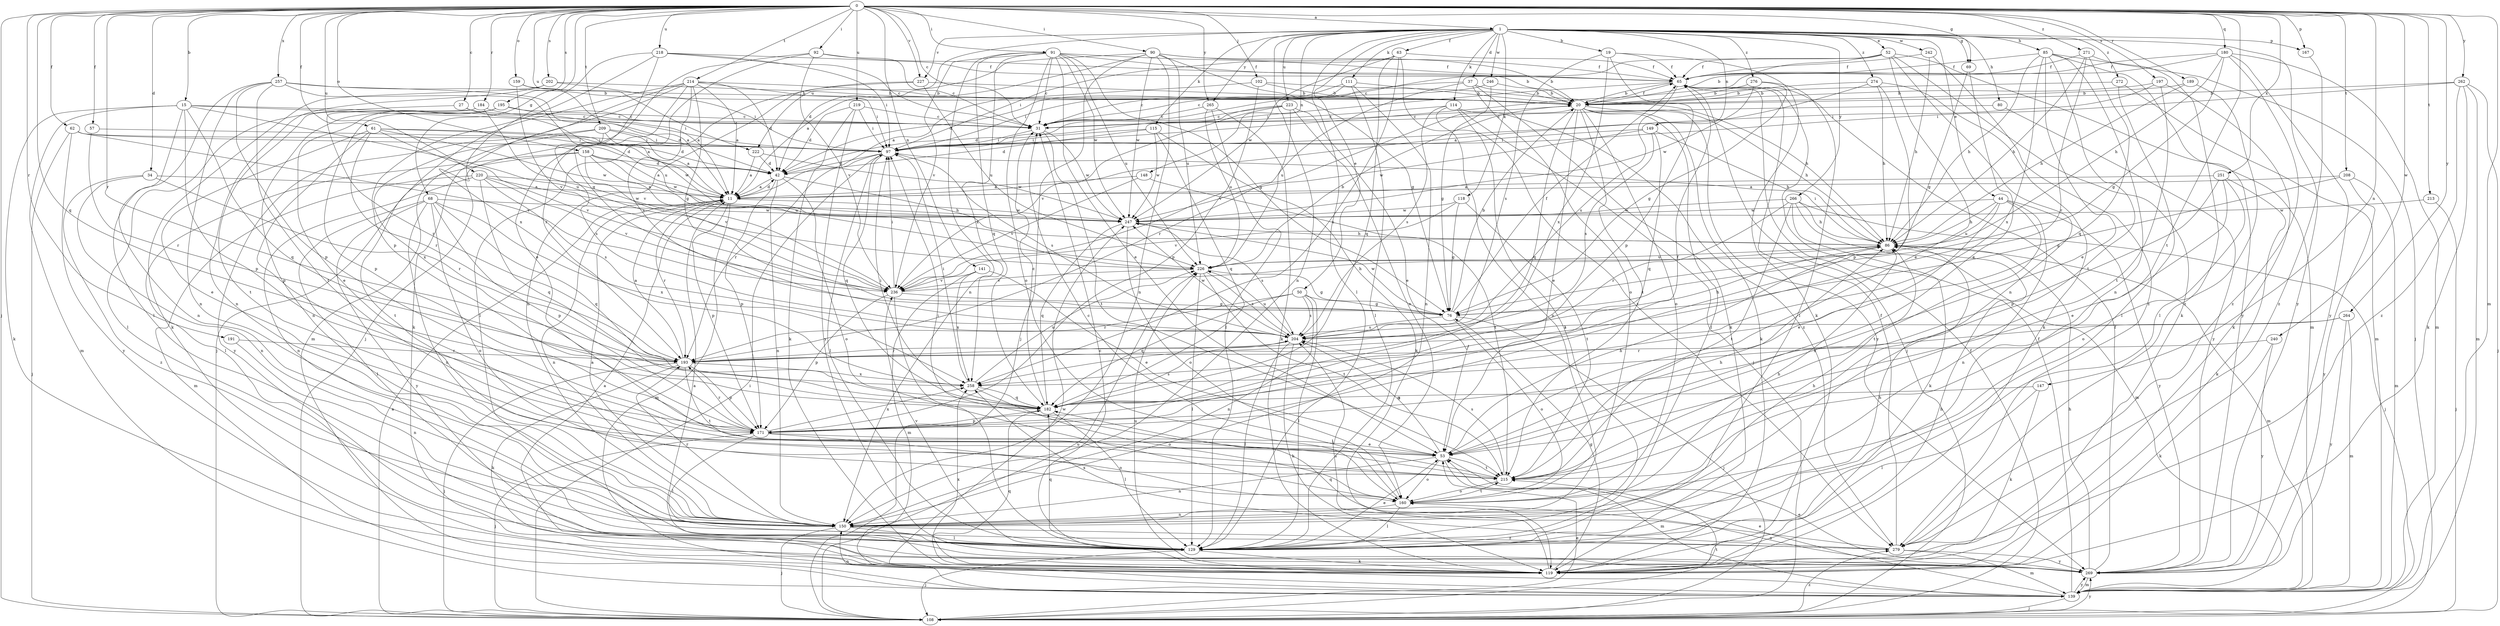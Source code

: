 strict digraph  {
0;
1;
11;
15;
19;
20;
27;
31;
34;
37;
42;
44;
50;
52;
53;
57;
61;
62;
63;
65;
68;
69;
76;
80;
85;
86;
90;
91;
92;
97;
102;
108;
111;
114;
115;
118;
119;
129;
139;
141;
147;
148;
149;
150;
158;
159;
160;
167;
171;
180;
182;
184;
189;
191;
193;
195;
197;
202;
204;
208;
209;
213;
214;
215;
218;
219;
220;
222;
223;
226;
227;
236;
240;
242;
246;
247;
251;
257;
258;
262;
264;
265;
266;
269;
271;
272;
274;
276;
279;
0 -> 1  [label=a];
0 -> 15  [label=b];
0 -> 27  [label=c];
0 -> 31  [label=c];
0 -> 34  [label=d];
0 -> 57  [label=f];
0 -> 61  [label=f];
0 -> 62  [label=f];
0 -> 68  [label=g];
0 -> 69  [label=g];
0 -> 90  [label=i];
0 -> 91  [label=i];
0 -> 92  [label=i];
0 -> 102  [label=j];
0 -> 108  [label=j];
0 -> 139  [label=m];
0 -> 141  [label=n];
0 -> 147  [label=n];
0 -> 158  [label=o];
0 -> 159  [label=o];
0 -> 167  [label=p];
0 -> 180  [label=q];
0 -> 182  [label=q];
0 -> 184  [label=r];
0 -> 189  [label=r];
0 -> 191  [label=r];
0 -> 193  [label=r];
0 -> 195  [label=s];
0 -> 197  [label=s];
0 -> 202  [label=s];
0 -> 208  [label=t];
0 -> 209  [label=t];
0 -> 213  [label=t];
0 -> 214  [label=t];
0 -> 215  [label=t];
0 -> 218  [label=u];
0 -> 219  [label=u];
0 -> 220  [label=u];
0 -> 222  [label=u];
0 -> 227  [label=v];
0 -> 240  [label=w];
0 -> 251  [label=x];
0 -> 257  [label=x];
0 -> 262  [label=y];
0 -> 264  [label=y];
0 -> 265  [label=y];
0 -> 271  [label=z];
1 -> 19  [label=b];
1 -> 37  [label=d];
1 -> 44  [label=e];
1 -> 50  [label=e];
1 -> 52  [label=e];
1 -> 63  [label=f];
1 -> 69  [label=g];
1 -> 80  [label=h];
1 -> 85  [label=h];
1 -> 111  [label=k];
1 -> 114  [label=k];
1 -> 115  [label=k];
1 -> 118  [label=k];
1 -> 129  [label=l];
1 -> 148  [label=n];
1 -> 149  [label=n];
1 -> 150  [label=n];
1 -> 167  [label=p];
1 -> 222  [label=u];
1 -> 223  [label=u];
1 -> 227  [label=v];
1 -> 242  [label=w];
1 -> 246  [label=w];
1 -> 265  [label=y];
1 -> 266  [label=y];
1 -> 269  [label=y];
1 -> 272  [label=z];
1 -> 274  [label=z];
1 -> 276  [label=z];
11 -> 42  [label=d];
11 -> 139  [label=m];
11 -> 150  [label=n];
11 -> 171  [label=p];
11 -> 193  [label=r];
11 -> 247  [label=w];
15 -> 31  [label=c];
15 -> 42  [label=d];
15 -> 119  [label=k];
15 -> 139  [label=m];
15 -> 150  [label=n];
15 -> 171  [label=p];
15 -> 182  [label=q];
15 -> 226  [label=u];
19 -> 65  [label=f];
19 -> 119  [label=k];
19 -> 171  [label=p];
19 -> 204  [label=s];
19 -> 258  [label=x];
20 -> 31  [label=c];
20 -> 53  [label=e];
20 -> 65  [label=f];
20 -> 86  [label=h];
20 -> 119  [label=k];
20 -> 129  [label=l];
20 -> 160  [label=o];
20 -> 182  [label=q];
20 -> 215  [label=t];
20 -> 236  [label=v];
20 -> 269  [label=y];
27 -> 11  [label=a];
27 -> 31  [label=c];
27 -> 129  [label=l];
31 -> 97  [label=i];
31 -> 215  [label=t];
31 -> 247  [label=w];
34 -> 11  [label=a];
34 -> 150  [label=n];
34 -> 193  [label=r];
34 -> 279  [label=z];
37 -> 20  [label=b];
37 -> 31  [label=c];
37 -> 119  [label=k];
37 -> 160  [label=o];
37 -> 226  [label=u];
42 -> 11  [label=a];
42 -> 86  [label=h];
42 -> 150  [label=n];
42 -> 160  [label=o];
42 -> 171  [label=p];
44 -> 53  [label=e];
44 -> 86  [label=h];
44 -> 150  [label=n];
44 -> 215  [label=t];
44 -> 226  [label=u];
44 -> 247  [label=w];
44 -> 269  [label=y];
50 -> 76  [label=g];
50 -> 129  [label=l];
50 -> 150  [label=n];
50 -> 182  [label=q];
50 -> 193  [label=r];
50 -> 204  [label=s];
52 -> 31  [label=c];
52 -> 53  [label=e];
52 -> 65  [label=f];
52 -> 97  [label=i];
52 -> 119  [label=k];
52 -> 139  [label=m];
52 -> 150  [label=n];
53 -> 86  [label=h];
53 -> 139  [label=m];
53 -> 150  [label=n];
53 -> 160  [label=o];
53 -> 204  [label=s];
53 -> 215  [label=t];
57 -> 97  [label=i];
57 -> 193  [label=r];
61 -> 42  [label=d];
61 -> 53  [label=e];
61 -> 97  [label=i];
61 -> 171  [label=p];
61 -> 193  [label=r];
61 -> 236  [label=v];
61 -> 247  [label=w];
62 -> 42  [label=d];
62 -> 97  [label=i];
62 -> 108  [label=j];
62 -> 236  [label=v];
62 -> 269  [label=y];
63 -> 65  [label=f];
63 -> 97  [label=i];
63 -> 182  [label=q];
63 -> 247  [label=w];
63 -> 258  [label=x];
63 -> 279  [label=z];
65 -> 20  [label=b];
65 -> 97  [label=i];
65 -> 108  [label=j];
65 -> 204  [label=s];
68 -> 129  [label=l];
68 -> 150  [label=n];
68 -> 160  [label=o];
68 -> 171  [label=p];
68 -> 182  [label=q];
68 -> 247  [label=w];
68 -> 258  [label=x];
68 -> 269  [label=y];
69 -> 53  [label=e];
69 -> 76  [label=g];
76 -> 20  [label=b];
76 -> 65  [label=f];
76 -> 108  [label=j];
76 -> 160  [label=o];
76 -> 204  [label=s];
76 -> 247  [label=w];
80 -> 31  [label=c];
80 -> 269  [label=y];
85 -> 53  [label=e];
85 -> 65  [label=f];
85 -> 86  [label=h];
85 -> 108  [label=j];
85 -> 150  [label=n];
85 -> 215  [label=t];
85 -> 258  [label=x];
85 -> 269  [label=y];
86 -> 97  [label=i];
86 -> 139  [label=m];
86 -> 226  [label=u];
90 -> 11  [label=a];
90 -> 20  [label=b];
90 -> 42  [label=d];
90 -> 65  [label=f];
90 -> 76  [label=g];
90 -> 108  [label=j];
90 -> 150  [label=n];
90 -> 226  [label=u];
90 -> 247  [label=w];
91 -> 20  [label=b];
91 -> 31  [label=c];
91 -> 53  [label=e];
91 -> 65  [label=f];
91 -> 76  [label=g];
91 -> 150  [label=n];
91 -> 160  [label=o];
91 -> 182  [label=q];
91 -> 226  [label=u];
91 -> 236  [label=v];
91 -> 247  [label=w];
91 -> 258  [label=x];
92 -> 31  [label=c];
92 -> 53  [label=e];
92 -> 65  [label=f];
92 -> 108  [label=j];
92 -> 236  [label=v];
97 -> 42  [label=d];
97 -> 129  [label=l];
97 -> 182  [label=q];
97 -> 193  [label=r];
97 -> 204  [label=s];
102 -> 11  [label=a];
102 -> 20  [label=b];
102 -> 86  [label=h];
102 -> 171  [label=p];
108 -> 11  [label=a];
108 -> 53  [label=e];
108 -> 65  [label=f];
108 -> 97  [label=i];
108 -> 215  [label=t];
108 -> 226  [label=u];
108 -> 269  [label=y];
108 -> 279  [label=z];
111 -> 20  [label=b];
111 -> 42  [label=d];
111 -> 97  [label=i];
111 -> 129  [label=l];
111 -> 150  [label=n];
114 -> 31  [label=c];
114 -> 108  [label=j];
114 -> 129  [label=l];
114 -> 150  [label=n];
114 -> 204  [label=s];
114 -> 279  [label=z];
115 -> 42  [label=d];
115 -> 97  [label=i];
115 -> 119  [label=k];
115 -> 182  [label=q];
115 -> 247  [label=w];
118 -> 76  [label=g];
118 -> 215  [label=t];
118 -> 236  [label=v];
118 -> 247  [label=w];
119 -> 11  [label=a];
119 -> 31  [label=c];
119 -> 76  [label=g];
119 -> 86  [label=h];
119 -> 182  [label=q];
119 -> 204  [label=s];
119 -> 226  [label=u];
119 -> 258  [label=x];
129 -> 53  [label=e];
129 -> 86  [label=h];
129 -> 108  [label=j];
129 -> 119  [label=k];
129 -> 182  [label=q];
129 -> 236  [label=v];
139 -> 53  [label=e];
139 -> 65  [label=f];
139 -> 108  [label=j];
139 -> 150  [label=n];
139 -> 247  [label=w];
139 -> 269  [label=y];
141 -> 53  [label=e];
141 -> 139  [label=m];
141 -> 236  [label=v];
141 -> 258  [label=x];
147 -> 119  [label=k];
147 -> 129  [label=l];
147 -> 182  [label=q];
148 -> 11  [label=a];
148 -> 215  [label=t];
148 -> 236  [label=v];
149 -> 86  [label=h];
149 -> 97  [label=i];
149 -> 182  [label=q];
149 -> 204  [label=s];
149 -> 247  [label=w];
150 -> 11  [label=a];
150 -> 86  [label=h];
150 -> 108  [label=j];
150 -> 129  [label=l];
150 -> 193  [label=r];
150 -> 279  [label=z];
158 -> 11  [label=a];
158 -> 42  [label=d];
158 -> 129  [label=l];
158 -> 215  [label=t];
158 -> 226  [label=u];
158 -> 236  [label=v];
158 -> 247  [label=w];
159 -> 11  [label=a];
159 -> 20  [label=b];
159 -> 236  [label=v];
160 -> 31  [label=c];
160 -> 86  [label=h];
160 -> 129  [label=l];
160 -> 150  [label=n];
160 -> 215  [label=t];
167 -> 279  [label=z];
171 -> 53  [label=e];
171 -> 65  [label=f];
171 -> 108  [label=j];
171 -> 129  [label=l];
171 -> 160  [label=o];
171 -> 193  [label=r];
171 -> 258  [label=x];
180 -> 20  [label=b];
180 -> 65  [label=f];
180 -> 76  [label=g];
180 -> 86  [label=h];
180 -> 139  [label=m];
180 -> 269  [label=y];
180 -> 279  [label=z];
182 -> 31  [label=c];
182 -> 97  [label=i];
182 -> 129  [label=l];
182 -> 171  [label=p];
182 -> 204  [label=s];
184 -> 31  [label=c];
184 -> 193  [label=r];
184 -> 215  [label=t];
184 -> 236  [label=v];
189 -> 20  [label=b];
189 -> 86  [label=h];
189 -> 129  [label=l];
191 -> 150  [label=n];
191 -> 193  [label=r];
193 -> 11  [label=a];
193 -> 108  [label=j];
193 -> 119  [label=k];
193 -> 171  [label=p];
193 -> 215  [label=t];
193 -> 258  [label=x];
195 -> 31  [label=c];
195 -> 53  [label=e];
195 -> 97  [label=i];
195 -> 150  [label=n];
195 -> 171  [label=p];
197 -> 20  [label=b];
197 -> 97  [label=i];
197 -> 119  [label=k];
197 -> 215  [label=t];
202 -> 20  [label=b];
202 -> 97  [label=i];
202 -> 119  [label=k];
202 -> 150  [label=n];
204 -> 86  [label=h];
204 -> 119  [label=k];
204 -> 129  [label=l];
204 -> 193  [label=r];
204 -> 226  [label=u];
204 -> 247  [label=w];
208 -> 11  [label=a];
208 -> 76  [label=g];
208 -> 139  [label=m];
208 -> 269  [label=y];
209 -> 11  [label=a];
209 -> 97  [label=i];
209 -> 204  [label=s];
209 -> 247  [label=w];
209 -> 258  [label=x];
209 -> 269  [label=y];
213 -> 108  [label=j];
213 -> 247  [label=w];
214 -> 11  [label=a];
214 -> 20  [label=b];
214 -> 42  [label=d];
214 -> 76  [label=g];
214 -> 97  [label=i];
214 -> 108  [label=j];
214 -> 119  [label=k];
214 -> 139  [label=m];
214 -> 193  [label=r];
214 -> 204  [label=s];
215 -> 86  [label=h];
215 -> 97  [label=i];
215 -> 160  [label=o];
215 -> 204  [label=s];
218 -> 31  [label=c];
218 -> 65  [label=f];
218 -> 76  [label=g];
218 -> 97  [label=i];
218 -> 171  [label=p];
218 -> 258  [label=x];
219 -> 31  [label=c];
219 -> 42  [label=d];
219 -> 97  [label=i];
219 -> 119  [label=k];
219 -> 269  [label=y];
220 -> 11  [label=a];
220 -> 139  [label=m];
220 -> 150  [label=n];
220 -> 182  [label=q];
220 -> 204  [label=s];
220 -> 236  [label=v];
220 -> 247  [label=w];
222 -> 11  [label=a];
222 -> 42  [label=d];
222 -> 247  [label=w];
223 -> 31  [label=c];
223 -> 42  [label=d];
223 -> 53  [label=e];
223 -> 160  [label=o];
223 -> 193  [label=r];
223 -> 236  [label=v];
226 -> 20  [label=b];
226 -> 76  [label=g];
226 -> 129  [label=l];
226 -> 204  [label=s];
226 -> 215  [label=t];
226 -> 236  [label=v];
227 -> 20  [label=b];
227 -> 129  [label=l];
227 -> 150  [label=n];
227 -> 226  [label=u];
236 -> 76  [label=g];
236 -> 86  [label=h];
236 -> 97  [label=i];
236 -> 129  [label=l];
236 -> 171  [label=p];
240 -> 119  [label=k];
240 -> 193  [label=r];
240 -> 269  [label=y];
242 -> 65  [label=f];
242 -> 86  [label=h];
242 -> 279  [label=z];
246 -> 20  [label=b];
246 -> 31  [label=c];
246 -> 76  [label=g];
247 -> 86  [label=h];
247 -> 160  [label=o];
247 -> 182  [label=q];
247 -> 204  [label=s];
251 -> 11  [label=a];
251 -> 53  [label=e];
251 -> 119  [label=k];
251 -> 160  [label=o];
251 -> 171  [label=p];
257 -> 11  [label=a];
257 -> 20  [label=b];
257 -> 129  [label=l];
257 -> 150  [label=n];
257 -> 171  [label=p];
257 -> 215  [label=t];
257 -> 226  [label=u];
258 -> 97  [label=i];
258 -> 160  [label=o];
258 -> 182  [label=q];
258 -> 226  [label=u];
262 -> 20  [label=b];
262 -> 97  [label=i];
262 -> 108  [label=j];
262 -> 119  [label=k];
262 -> 139  [label=m];
262 -> 279  [label=z];
264 -> 139  [label=m];
264 -> 204  [label=s];
264 -> 258  [label=x];
264 -> 269  [label=y];
265 -> 31  [label=c];
265 -> 119  [label=k];
265 -> 129  [label=l];
265 -> 226  [label=u];
266 -> 86  [label=h];
266 -> 108  [label=j];
266 -> 119  [label=k];
266 -> 139  [label=m];
266 -> 193  [label=r];
266 -> 215  [label=t];
266 -> 247  [label=w];
269 -> 11  [label=a];
269 -> 53  [label=e];
269 -> 65  [label=f];
269 -> 86  [label=h];
269 -> 139  [label=m];
269 -> 160  [label=o];
271 -> 65  [label=f];
271 -> 86  [label=h];
271 -> 182  [label=q];
271 -> 193  [label=r];
271 -> 279  [label=z];
272 -> 20  [label=b];
272 -> 129  [label=l];
272 -> 139  [label=m];
274 -> 11  [label=a];
274 -> 20  [label=b];
274 -> 86  [label=h];
274 -> 119  [label=k];
274 -> 171  [label=p];
276 -> 20  [label=b];
276 -> 76  [label=g];
276 -> 129  [label=l];
276 -> 247  [label=w];
279 -> 65  [label=f];
279 -> 139  [label=m];
279 -> 182  [label=q];
279 -> 258  [label=x];
279 -> 269  [label=y];
}
